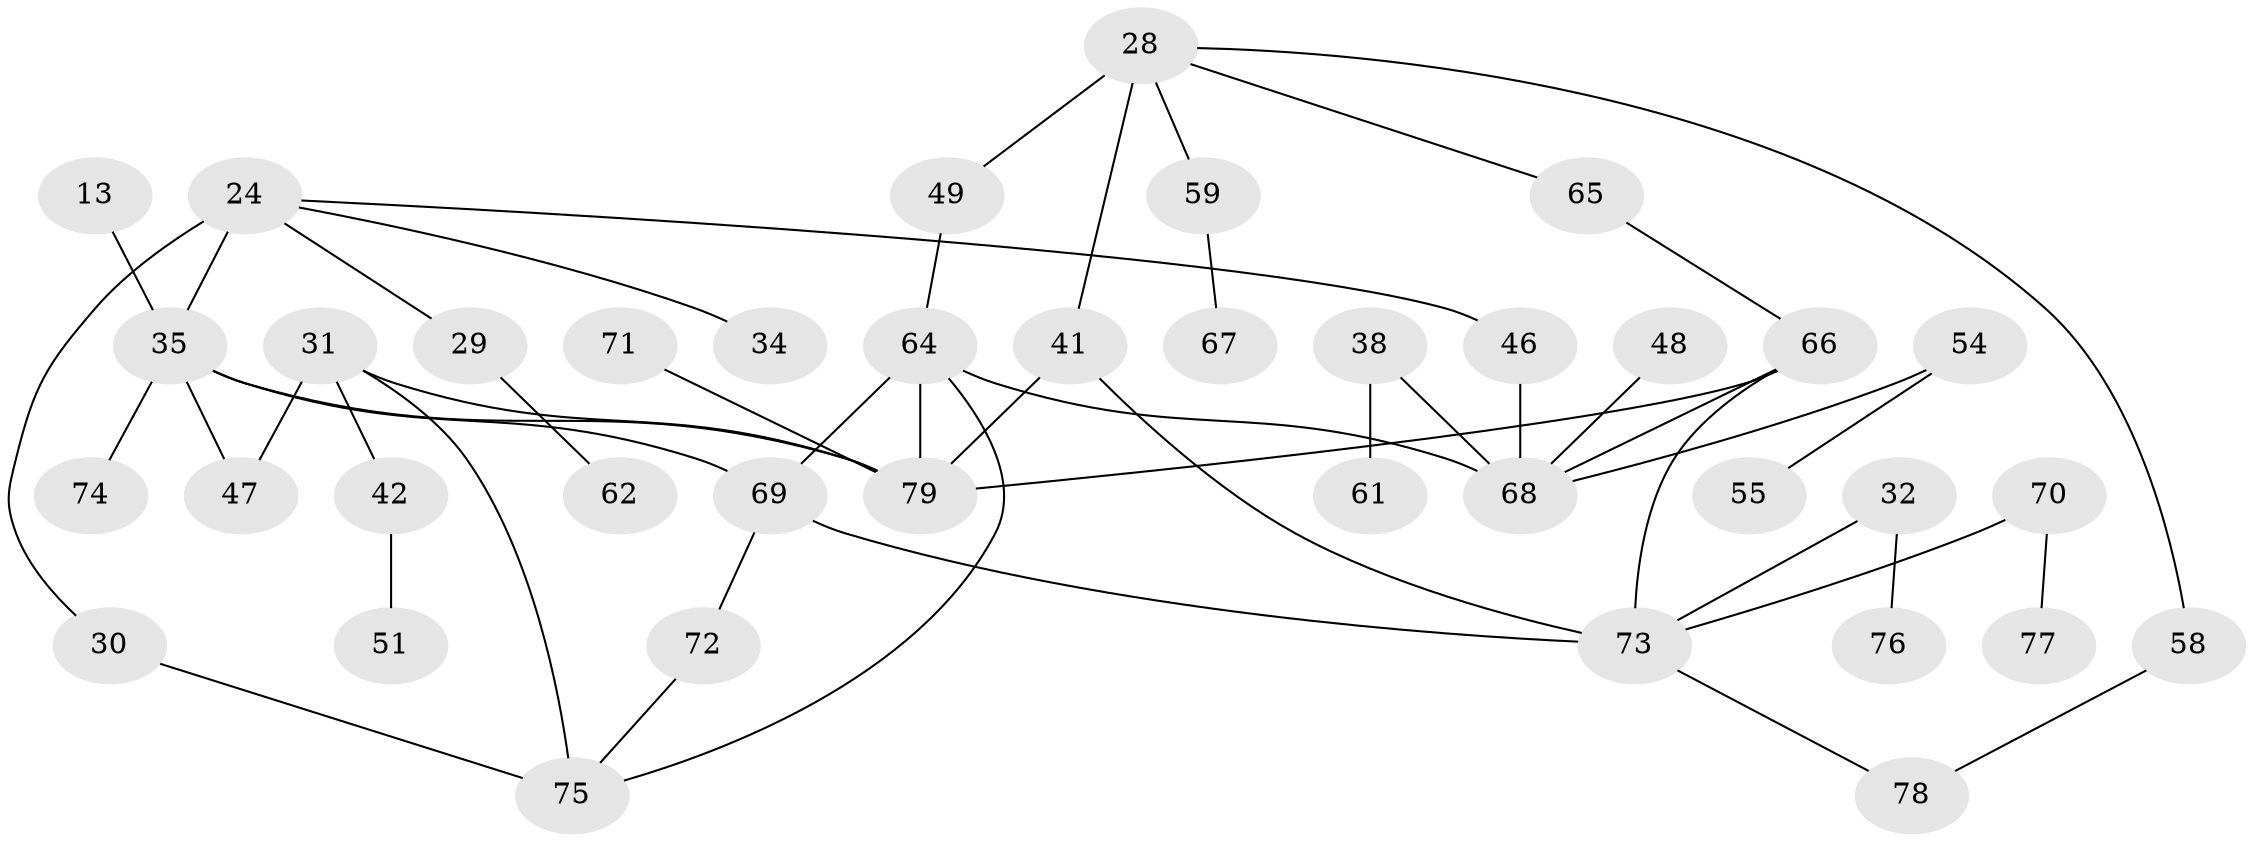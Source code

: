 // original degree distribution, {5: 0.05063291139240506, 8: 0.012658227848101266, 3: 0.16455696202531644, 4: 0.08860759493670886, 6: 0.0379746835443038, 1: 0.189873417721519, 2: 0.45569620253164556}
// Generated by graph-tools (version 1.1) at 2025/45/03/04/25 21:45:00]
// undirected, 39 vertices, 50 edges
graph export_dot {
graph [start="1"]
  node [color=gray90,style=filled];
  13;
  24 [super="+21"];
  28 [super="+12"];
  29;
  30 [super="+19"];
  31 [super="+20+23"];
  32;
  34;
  35 [super="+7"];
  38 [super="+27"];
  41 [super="+4"];
  42;
  46 [super="+43"];
  47;
  48 [super="+36"];
  49;
  51;
  54 [super="+33"];
  55;
  58;
  59;
  61;
  62;
  64 [super="+45+56+53"];
  65;
  66 [super="+26+44"];
  67;
  68 [super="+10+60+14"];
  69 [super="+57+63"];
  70;
  71;
  72;
  73 [super="+8"];
  74 [super="+15"];
  75 [super="+18+17"];
  76;
  77;
  78;
  79 [super="+40+3"];
  13 -- 35;
  24 -- 29;
  24 -- 30 [weight=2];
  24 -- 35 [weight=2];
  24 -- 34;
  24 -- 46;
  28 -- 41 [weight=2];
  28 -- 65;
  28 -- 49;
  28 -- 58;
  28 -- 59;
  29 -- 62;
  30 -- 75 [weight=2];
  31 -- 42;
  31 -- 75;
  31 -- 79;
  31 -- 47;
  32 -- 76;
  32 -- 73;
  35 -- 47;
  35 -- 79;
  35 -- 74;
  35 -- 69;
  38 -- 61;
  38 -- 68;
  41 -- 79 [weight=3];
  41 -- 73 [weight=2];
  42 -- 51;
  46 -- 68;
  48 -- 68 [weight=2];
  49 -- 64;
  54 -- 68;
  54 -- 55;
  58 -- 78;
  59 -- 67;
  64 -- 68;
  64 -- 69;
  64 -- 75 [weight=2];
  64 -- 79 [weight=2];
  65 -- 66;
  66 -- 73;
  66 -- 68;
  66 -- 79;
  69 -- 72;
  69 -- 73;
  70 -- 77;
  70 -- 73;
  71 -- 79;
  72 -- 75;
  73 -- 78;
}
